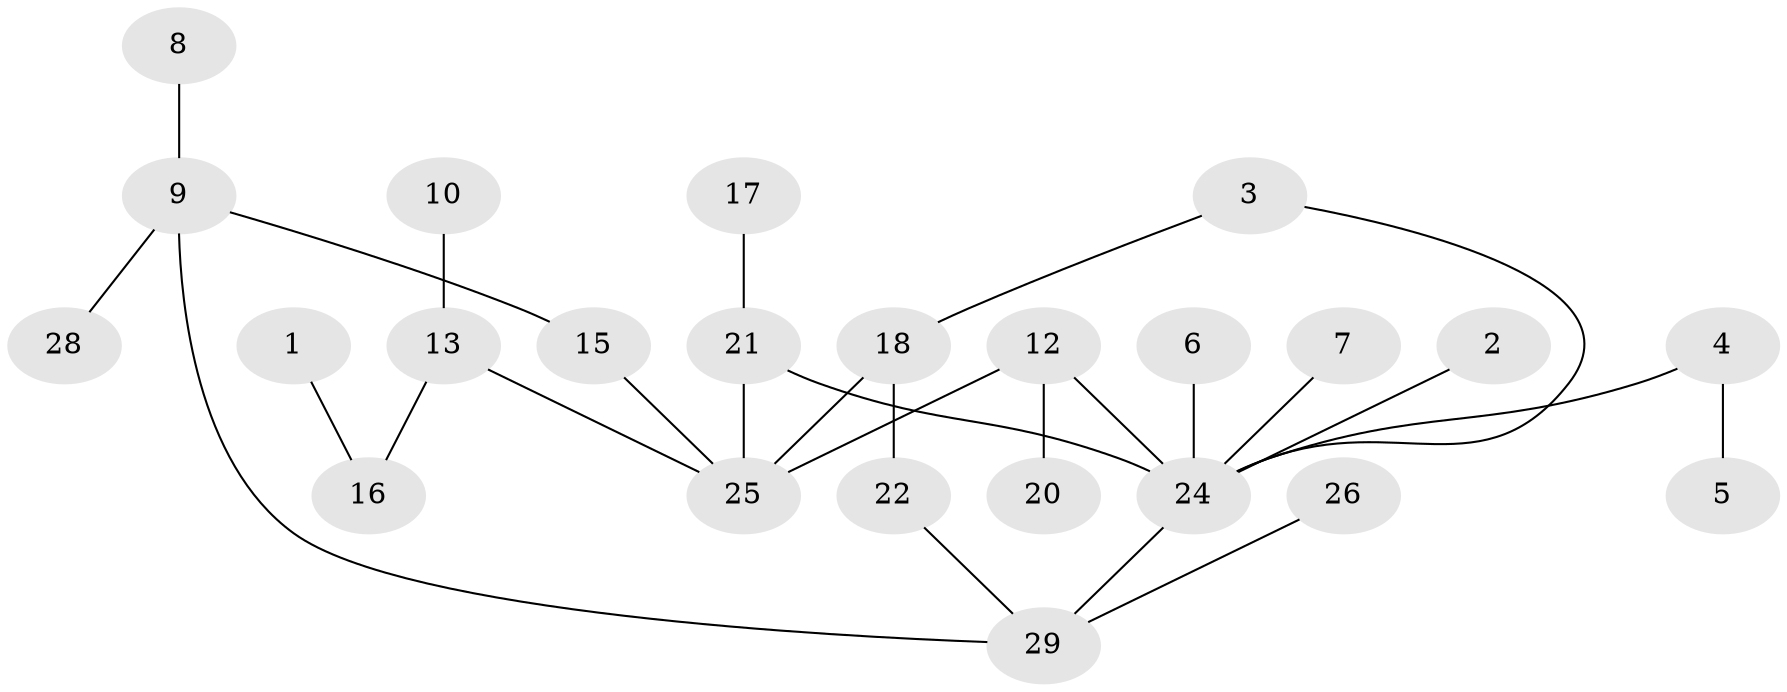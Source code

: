 // original degree distribution, {1: 0.38596491228070173, 2: 0.22807017543859648, 3: 0.21052631578947367, 4: 0.05263157894736842, 5: 0.03508771929824561, 6: 0.017543859649122806, 0: 0.07017543859649122}
// Generated by graph-tools (version 1.1) at 2025/25/03/09/25 03:25:20]
// undirected, 24 vertices, 27 edges
graph export_dot {
graph [start="1"]
  node [color=gray90,style=filled];
  1;
  2;
  3;
  4;
  5;
  6;
  7;
  8;
  9;
  10;
  12;
  13;
  15;
  16;
  17;
  18;
  20;
  21;
  22;
  24;
  25;
  26;
  28;
  29;
  1 -- 16 [weight=1.0];
  2 -- 24 [weight=1.0];
  3 -- 18 [weight=1.0];
  3 -- 24 [weight=1.0];
  4 -- 5 [weight=1.0];
  4 -- 24 [weight=1.0];
  6 -- 24 [weight=1.0];
  7 -- 24 [weight=1.0];
  8 -- 9 [weight=2.0];
  9 -- 15 [weight=1.0];
  9 -- 28 [weight=1.0];
  9 -- 29 [weight=1.0];
  10 -- 13 [weight=1.0];
  12 -- 20 [weight=1.0];
  12 -- 24 [weight=1.0];
  12 -- 25 [weight=1.0];
  13 -- 16 [weight=1.0];
  13 -- 25 [weight=1.0];
  15 -- 25 [weight=1.0];
  17 -- 21 [weight=1.0];
  18 -- 22 [weight=1.0];
  18 -- 25 [weight=1.0];
  21 -- 24 [weight=1.0];
  21 -- 25 [weight=1.0];
  22 -- 29 [weight=1.0];
  24 -- 29 [weight=1.0];
  26 -- 29 [weight=1.0];
}
